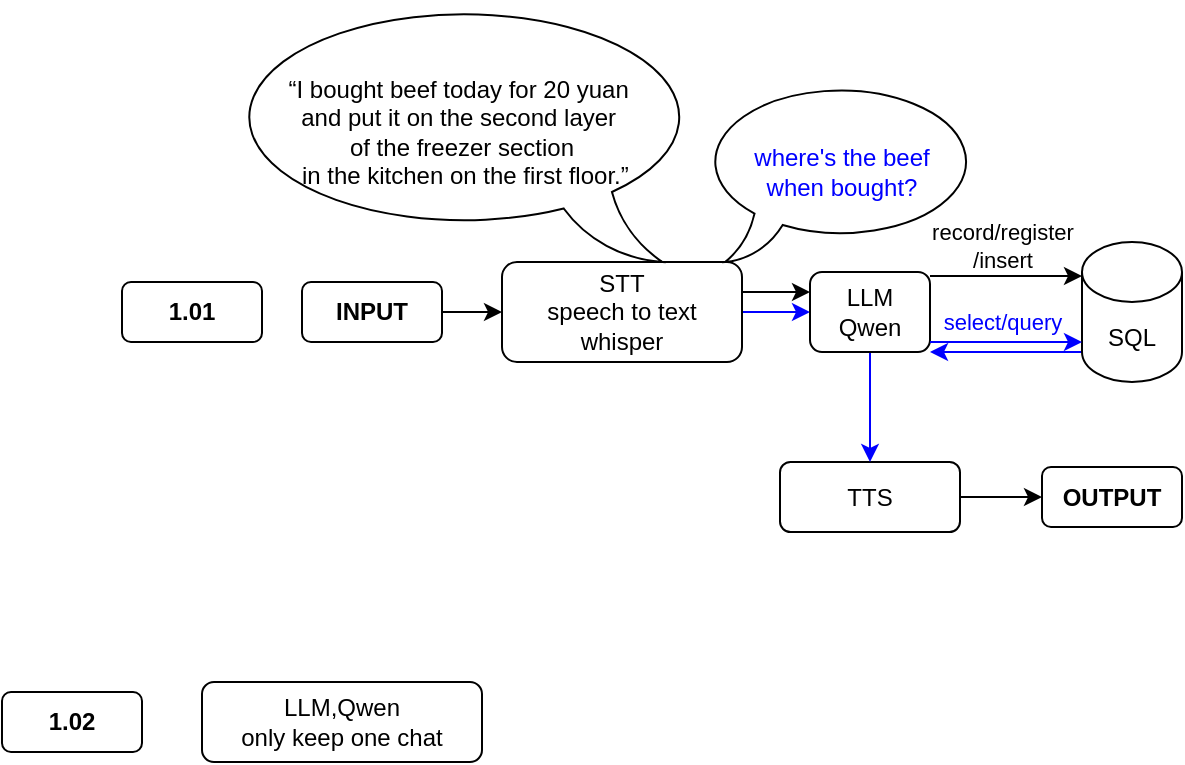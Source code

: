 <mxfile version="26.0.9">
  <diagram name="第 1 页" id="crSASbgJ_2WO3eGvsA2P">
    <mxGraphModel dx="988" dy="554" grid="1" gridSize="10" guides="1" tooltips="1" connect="1" arrows="1" fold="1" page="1" pageScale="1" pageWidth="827" pageHeight="1169" math="0" shadow="0">
      <root>
        <mxCell id="0" />
        <mxCell id="1" parent="0" />
        <mxCell id="hXa26IeX3hrgXqXOGdyZ-16" style="edgeStyle=orthogonalEdgeStyle;rounded=0;orthogonalLoop=1;jettySize=auto;html=1;exitX=1;exitY=0.5;exitDx=0;exitDy=0;" edge="1" parent="1" source="hXa26IeX3hrgXqXOGdyZ-1" target="hXa26IeX3hrgXqXOGdyZ-2">
          <mxGeometry relative="1" as="geometry" />
        </mxCell>
        <mxCell id="hXa26IeX3hrgXqXOGdyZ-1" value="INPUT" style="rounded=1;whiteSpace=wrap;html=1;fontStyle=1" vertex="1" parent="1">
          <mxGeometry x="160" y="330" width="70" height="30" as="geometry" />
        </mxCell>
        <mxCell id="hXa26IeX3hrgXqXOGdyZ-27" style="edgeStyle=orthogonalEdgeStyle;rounded=0;orthogonalLoop=1;jettySize=auto;html=1;exitX=1;exitY=0.5;exitDx=0;exitDy=0;entryX=0;entryY=0.5;entryDx=0;entryDy=0;strokeColor=#0000FF;" edge="1" parent="1" source="hXa26IeX3hrgXqXOGdyZ-2" target="hXa26IeX3hrgXqXOGdyZ-17">
          <mxGeometry relative="1" as="geometry" />
        </mxCell>
        <mxCell id="hXa26IeX3hrgXqXOGdyZ-2" value="STT&lt;div&gt;&lt;span style=&quot;background-color: transparent; color: light-dark(rgb(0, 0, 0), rgb(255, 255, 255));&quot;&gt;speech to text&lt;/span&gt;&lt;div&gt;&lt;span style=&quot;background-color: transparent; color: light-dark(rgb(0, 0, 0), rgb(255, 255, 255));&quot;&gt;whisper&lt;/span&gt;&lt;/div&gt;&lt;/div&gt;" style="rounded=1;whiteSpace=wrap;html=1;" vertex="1" parent="1">
          <mxGeometry x="260" y="320" width="120" height="50" as="geometry" />
        </mxCell>
        <mxCell id="hXa26IeX3hrgXqXOGdyZ-12" value="" style="edgeStyle=orthogonalEdgeStyle;rounded=0;orthogonalLoop=1;jettySize=auto;html=1;" edge="1" parent="1" source="hXa26IeX3hrgXqXOGdyZ-5" target="hXa26IeX3hrgXqXOGdyZ-11">
          <mxGeometry relative="1" as="geometry" />
        </mxCell>
        <mxCell id="hXa26IeX3hrgXqXOGdyZ-5" value="TTS" style="rounded=1;whiteSpace=wrap;html=1;" vertex="1" parent="1">
          <mxGeometry x="399" y="420" width="90" height="35" as="geometry" />
        </mxCell>
        <mxCell id="hXa26IeX3hrgXqXOGdyZ-7" value="“I bought beef today for 20 yuan&amp;nbsp;&lt;div&gt;and put it on the second layer&amp;nbsp;&lt;/div&gt;&lt;div&gt;of the freezer section&lt;/div&gt;&lt;div&gt;&amp;nbsp;in the kitchen on the first floor.”&lt;/div&gt;" style="whiteSpace=wrap;html=1;shape=mxgraph.basic.oval_callout;flipH=1;" vertex="1" parent="1">
          <mxGeometry x="120" y="190" width="240" height="130" as="geometry" />
        </mxCell>
        <mxCell id="hXa26IeX3hrgXqXOGdyZ-9" value="&lt;div&gt;where&#39;s the beef&lt;/div&gt;&lt;div&gt;when bought?&lt;/div&gt;" style="whiteSpace=wrap;html=1;shape=mxgraph.basic.oval_callout;flipV=0;fontColor=#0000FF;" vertex="1" parent="1">
          <mxGeometry x="360" y="230" width="140" height="90" as="geometry" />
        </mxCell>
        <mxCell id="hXa26IeX3hrgXqXOGdyZ-21" style="edgeStyle=orthogonalEdgeStyle;rounded=0;orthogonalLoop=1;jettySize=auto;html=1;exitX=0;exitY=0.5;exitDx=0;exitDy=0;exitPerimeter=0;entryX=1;entryY=0.5;entryDx=0;entryDy=0;strokeColor=#0000FF;" edge="1" parent="1">
          <mxGeometry relative="1" as="geometry">
            <mxPoint x="550" y="365" as="sourcePoint" />
            <mxPoint x="474" y="365" as="targetPoint" />
          </mxGeometry>
        </mxCell>
        <mxCell id="hXa26IeX3hrgXqXOGdyZ-10" value="SQL" style="shape=cylinder3;whiteSpace=wrap;html=1;boundedLbl=1;backgroundOutline=1;size=15;" vertex="1" parent="1">
          <mxGeometry x="550" y="310" width="50" height="70" as="geometry" />
        </mxCell>
        <mxCell id="hXa26IeX3hrgXqXOGdyZ-11" value="OUTPUT" style="rounded=1;whiteSpace=wrap;html=1;fontStyle=1" vertex="1" parent="1">
          <mxGeometry x="530" y="422.5" width="70" height="30" as="geometry" />
        </mxCell>
        <mxCell id="hXa26IeX3hrgXqXOGdyZ-30" style="edgeStyle=orthogonalEdgeStyle;rounded=0;orthogonalLoop=1;jettySize=auto;html=1;exitX=0.5;exitY=1;exitDx=0;exitDy=0;strokeColor=#0000FF;" edge="1" parent="1" source="hXa26IeX3hrgXqXOGdyZ-17" target="hXa26IeX3hrgXqXOGdyZ-5">
          <mxGeometry relative="1" as="geometry" />
        </mxCell>
        <mxCell id="hXa26IeX3hrgXqXOGdyZ-17" value="LLM&lt;div&gt;Qwen&lt;/div&gt;" style="rounded=1;whiteSpace=wrap;html=1;" vertex="1" parent="1">
          <mxGeometry x="414" y="325" width="60" height="40" as="geometry" />
        </mxCell>
        <mxCell id="hXa26IeX3hrgXqXOGdyZ-20" style="edgeStyle=orthogonalEdgeStyle;rounded=0;orthogonalLoop=1;jettySize=auto;html=1;exitX=1;exitY=0.25;exitDx=0;exitDy=0;entryX=0;entryY=0;entryDx=0;entryDy=25;entryPerimeter=0;" edge="1" parent="1">
          <mxGeometry relative="1" as="geometry">
            <mxPoint x="474" y="327" as="sourcePoint" />
            <mxPoint x="550" y="327" as="targetPoint" />
          </mxGeometry>
        </mxCell>
        <mxCell id="hXa26IeX3hrgXqXOGdyZ-31" value="record/register&lt;div&gt;&lt;span style=&quot;color: light-dark(rgb(0, 0, 0), rgb(255, 255, 255));&quot;&gt;/insert&lt;/span&gt;&lt;/div&gt;" style="edgeLabel;html=1;align=center;verticalAlign=middle;resizable=0;points=[];labelBackgroundColor=none;" vertex="1" connectable="0" parent="hXa26IeX3hrgXqXOGdyZ-20">
          <mxGeometry x="0.111" y="-2" relative="1" as="geometry">
            <mxPoint x="-6" y="-17" as="offset" />
          </mxGeometry>
        </mxCell>
        <mxCell id="hXa26IeX3hrgXqXOGdyZ-29" style="edgeStyle=orthogonalEdgeStyle;rounded=0;orthogonalLoop=1;jettySize=auto;html=1;exitX=1;exitY=0.5;exitDx=0;exitDy=0;entryX=0;entryY=0.5;entryDx=0;entryDy=0;" edge="1" parent="1">
          <mxGeometry relative="1" as="geometry">
            <mxPoint x="380" y="335" as="sourcePoint" />
            <mxPoint x="414" y="335" as="targetPoint" />
          </mxGeometry>
        </mxCell>
        <mxCell id="hXa26IeX3hrgXqXOGdyZ-33" value="&lt;font style=&quot;color: rgb(0, 0, 255);&quot;&gt;select/query&lt;/font&gt;" style="edgeStyle=orthogonalEdgeStyle;rounded=0;orthogonalLoop=1;jettySize=auto;html=1;exitX=0;exitY=0.5;exitDx=0;exitDy=0;exitPerimeter=0;entryX=1;entryY=0.5;entryDx=0;entryDy=0;strokeColor=#0000FF;" edge="1" parent="1">
          <mxGeometry x="-0.053" y="10" relative="1" as="geometry">
            <mxPoint x="474" y="360" as="sourcePoint" />
            <mxPoint x="550" y="360" as="targetPoint" />
            <Array as="points">
              <mxPoint x="510" y="360" />
              <mxPoint x="510" y="360" />
            </Array>
            <mxPoint as="offset" />
          </mxGeometry>
        </mxCell>
        <mxCell id="hXa26IeX3hrgXqXOGdyZ-34" value="1.01" style="rounded=1;whiteSpace=wrap;html=1;fontStyle=1" vertex="1" parent="1">
          <mxGeometry x="70" y="330" width="70" height="30" as="geometry" />
        </mxCell>
        <mxCell id="hXa26IeX3hrgXqXOGdyZ-35" value="1.02" style="rounded=1;whiteSpace=wrap;html=1;fontStyle=1" vertex="1" parent="1">
          <mxGeometry x="10" y="535" width="70" height="30" as="geometry" />
        </mxCell>
        <mxCell id="hXa26IeX3hrgXqXOGdyZ-36" value="LLM,&lt;span style=&quot;background-color: transparent; color: light-dark(rgb(0, 0, 0), rgb(255, 255, 255));&quot;&gt;Qwen&lt;/span&gt;&lt;div&gt;&lt;span style=&quot;background-color: transparent; color: light-dark(rgb(0, 0, 0), rgb(255, 255, 255));&quot;&gt;only keep one chat&lt;/span&gt;&lt;/div&gt;" style="rounded=1;whiteSpace=wrap;html=1;" vertex="1" parent="1">
          <mxGeometry x="110" y="530" width="140" height="40" as="geometry" />
        </mxCell>
      </root>
    </mxGraphModel>
  </diagram>
</mxfile>

